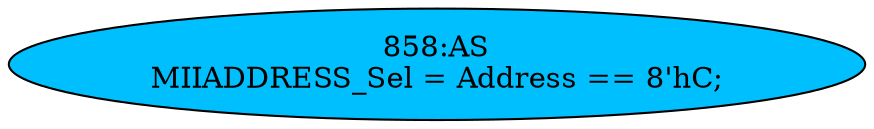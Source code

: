 strict digraph "" {
	node [label="\N"];
	"858:AS"	 [ast="<pyverilog.vparser.ast.Assign object at 0x7fbdee0c8990>",
		def_var="['MIIADDRESS_Sel']",
		fillcolor=deepskyblue,
		label="858:AS
MIIADDRESS_Sel = Address == 8'hC;",
		statements="[]",
		style=filled,
		typ=Assign,
		use_var="['Address']"];
}
